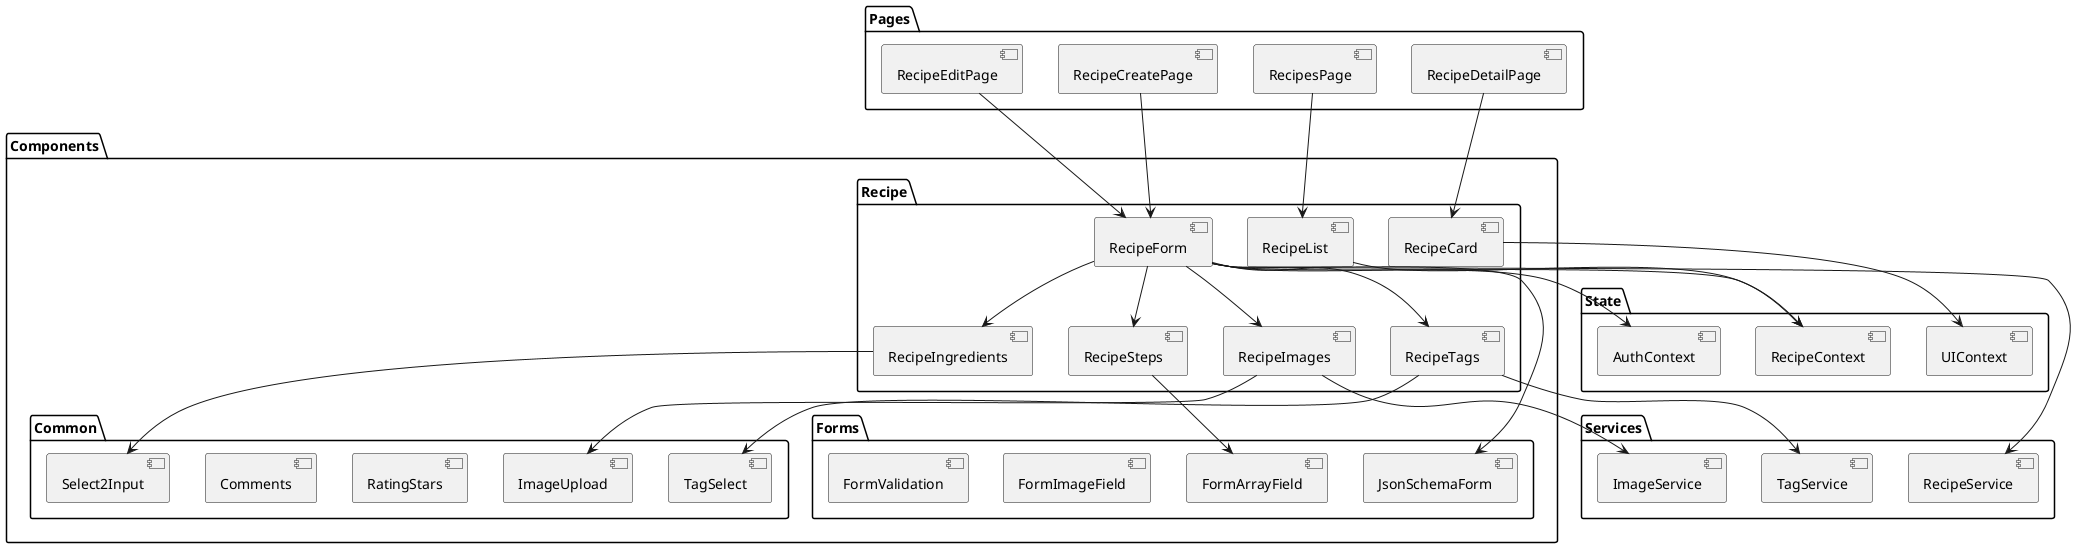 @startuml Recipe Management Components

package "Pages" {
  [RecipesPage]
  [RecipeDetailPage]
  [RecipeCreatePage]
  [RecipeEditPage]
}

package "Components" {
  package "Recipe" {
    [RecipeList]
    [RecipeCard]
    [RecipeForm]
    [RecipeSteps]
    [RecipeIngredients]
    [RecipeImages]
    [RecipeTags]
  }
  
  package "Common" {
    [ImageUpload]
    [TagSelect]
    [RatingStars]
    [Comments]
    [Select2Input]
  }
  
  package "Forms" {
    [JsonSchemaForm]
    [FormArrayField]
    [FormImageField]
    [FormValidation]
  }
}

package "Services" {
  [RecipeService]
  [ImageService]
  [TagService]
}

package "State" {
  [RecipeContext]
  [AuthContext]
  [UIContext]
}

' Page relationships
[RecipesPage] --> [RecipeList]
[RecipeDetailPage] --> [RecipeCard]
[RecipeCreatePage] --> [RecipeForm]
[RecipeEditPage] --> [RecipeForm]

' Component relationships
[RecipeForm] --> [RecipeSteps]
[RecipeForm] --> [RecipeIngredients]
[RecipeForm] --> [RecipeImages]
[RecipeForm] --> [RecipeTags]
[RecipeForm] --> [JsonSchemaForm]

[RecipeSteps] --> [FormArrayField]
[RecipeImages] --> [ImageUpload]
[RecipeTags] --> [TagSelect]
[RecipeIngredients] --> [Select2Input]

' Service relationships
[RecipeForm] --> [RecipeService]
[RecipeImages] --> [ImageService]
[RecipeTags] --> [TagService]

' State relationships
[RecipeForm] --> [RecipeContext]
[RecipeForm] --> [AuthContext]
[RecipeList] --> [RecipeContext]
[RecipeCard] --> [UIContext]

@enduml
